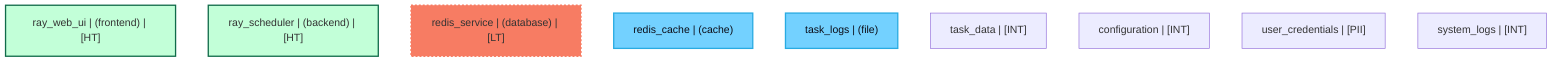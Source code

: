graph TB
  node_00000000-0000-0000-0000-000000000005["ray_web_ui | (frontend) | [HT]"]:::highTrust
  node_00000000-0000-0000-0000-000000000006["ray_scheduler | (backend) | [HT]"]:::highTrust
  node_00000000-0000-0000-0000-000000000007["redis_service | (database) | [LT]"]:::lowTrust
  node_00000000-0000-0000-0000-000000000008["redis_cache | (cache)"]:::dataStore
  node_00000000-0000-0000-0000-000000000009["task_logs | (file)"]:::dataStore
  node_00000000-0000-0000-0000-000000000001["task_data | [INT]"]:::dataAsset,internal
  node_00000000-0000-0000-0000-000000000002["configuration | [INT]"]:::dataAsset,internal
  node_00000000-0000-0000-0000-000000000003["user_credentials | [PII]"]:::dataAsset,pii
  node_00000000-0000-0000-0000-000000000004["system_logs | [INT]"]:::dataAsset,internal


  classDef externalEntity fill:#FFB3B3,stroke:#8B0000,stroke-width:2px,color:#0B0D17
  classDef process fill:#C2FFD8,stroke:#106B49,stroke-width:2px,color:#0B0D17
  classDef dataStore fill:#73d1ff,stroke:#29ABE2,stroke-width:2px,color:#0B0D17
  classDef dataAsset fill:#ffa1ad,stroke:#A259FF,stroke-width:2px,color:#0B0D17
  classDef untrusted fill:#FFB3B3,stroke:#8B0000,stroke-width:3px,stroke-dasharray:5 5
  classDef lowTrust fill:#f77c63,stroke:#f77c63,stroke-width:2px,stroke-dasharray:3 3
  classDef mediumTrust fill:#FFF2B3,stroke:#7A6300,stroke-width:2px
  classDef highTrust fill:#C2FFD8,stroke:#106B49,stroke-width:2px
  classDef veryHighTrust fill:#36FF8F,stroke:#36FF8F,stroke-width:3px
  classDef public fill:#C2FFD8,stroke:#106B49,stroke-width:1px
  classDef internal fill:#FFF2B3,stroke:#7A6300,stroke-width:1px
  classDef confidential fill:#FFB3B3,stroke:#8B0000,stroke-width:2px
  classDef restricted fill:#8B0000,stroke:#8B0000,stroke-width:3px
  classDef pii fill:#ffa1ad,stroke:#A259FF,stroke-width:2px
  classDef pci fill:#8B0000,stroke:#8B0000,stroke-width:3px
  classDef phi fill:#ffa1ad,stroke:#A259FF,stroke-width:3px
  classDef encryptedFlow stroke:#106B49,stroke-width:2px
  classDef unencryptedFlow stroke:#8B0000,stroke-width:2px,stroke-dasharray:5 5
  classDef authenticatedFlow stroke:#29ABE2,stroke-width:2px
  classDef trustBoundary fill:transparent,stroke:#2E3440,stroke-width:3px,stroke-dasharray:10 5
